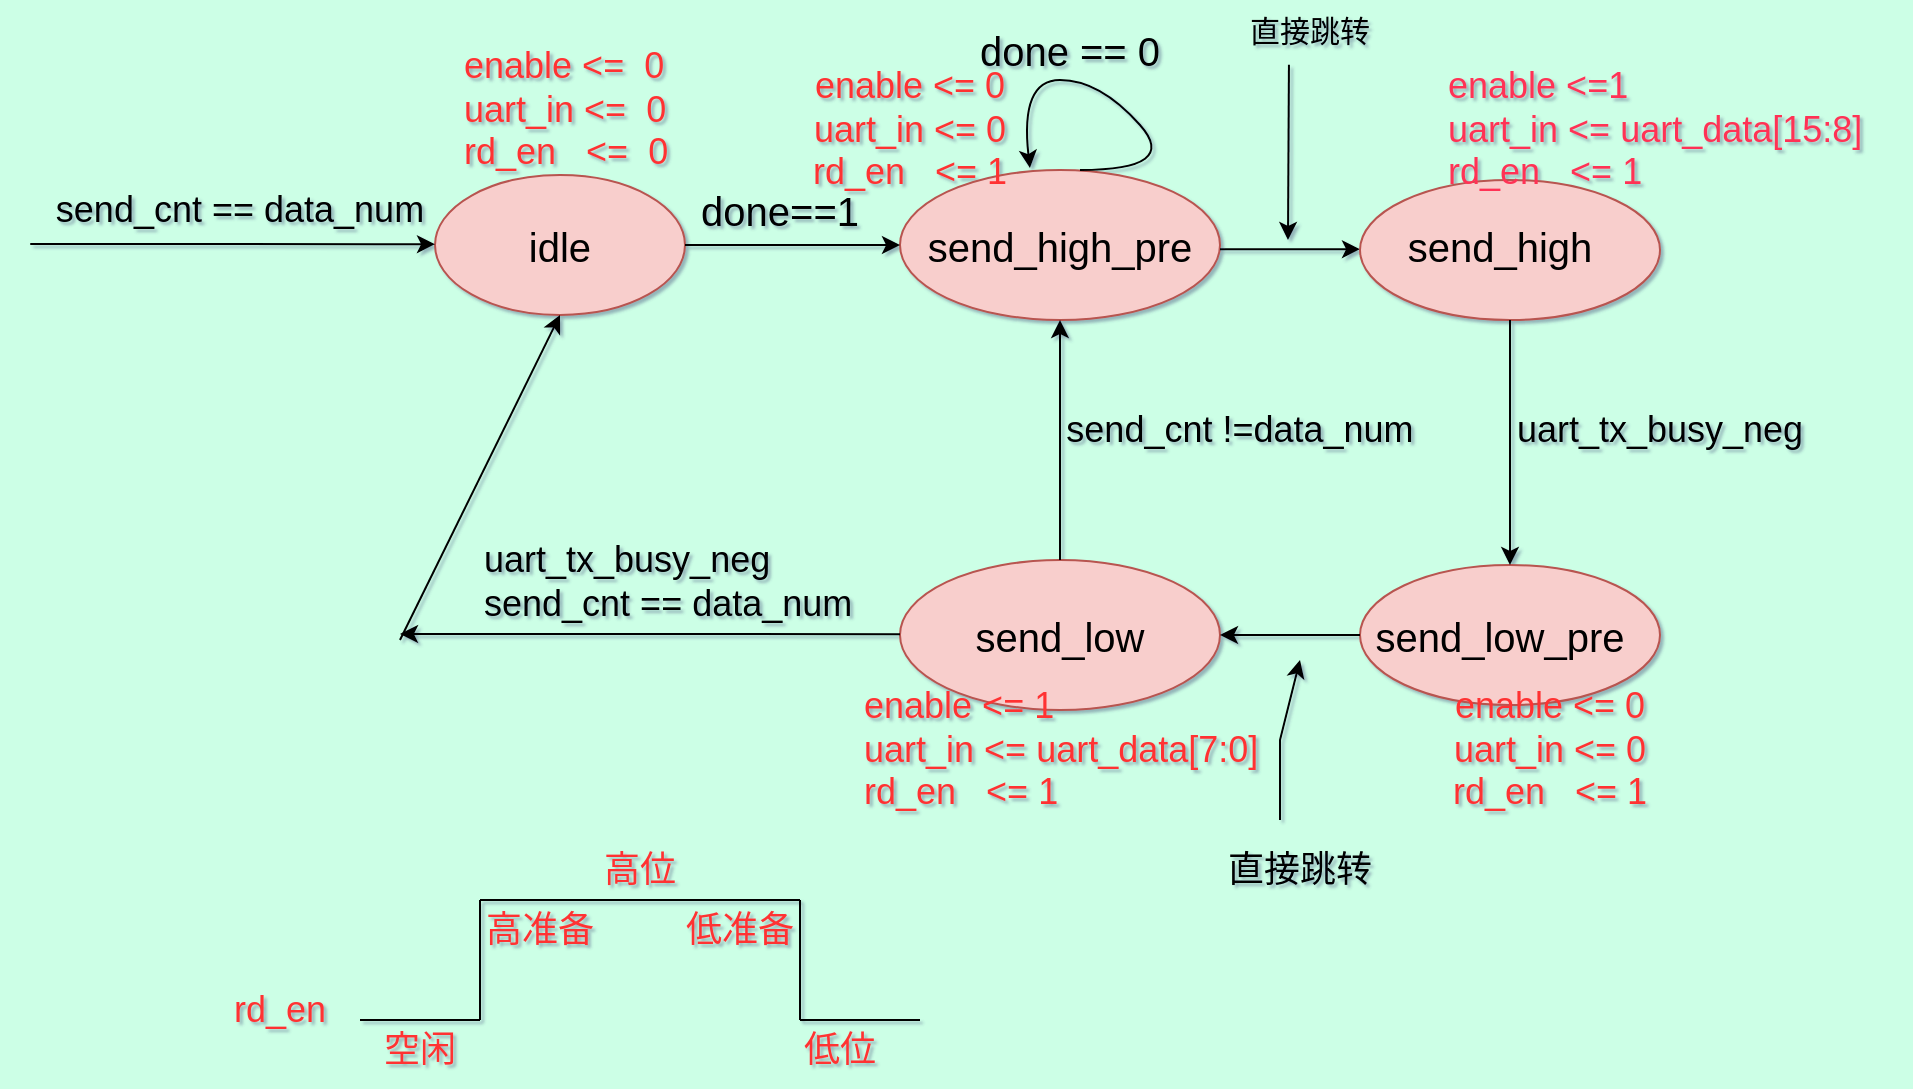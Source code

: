 <mxfile version="17.1.3" type="github">
  <diagram id="HK1vYaXFGeP86o5CCqgt" name="第 1 页">
    <mxGraphModel dx="1609" dy="392" grid="1" gridSize="10" guides="1" tooltips="1" connect="1" arrows="1" fold="1" page="1" pageScale="1" pageWidth="827" pageHeight="1169" background="#CCFFE6" math="0" shadow="1">
      <root>
        <mxCell id="0" />
        <mxCell id="1" parent="0" />
        <mxCell id="KmF9daMEDYKna3JM57QB-1" value="" style="ellipse;whiteSpace=wrap;html=1;fillColor=#f8cecc;strokeColor=#b85450;" parent="1" vertex="1">
          <mxGeometry x="57.5" y="97.5" width="125" height="70" as="geometry" />
        </mxCell>
        <mxCell id="KmF9daMEDYKna3JM57QB-2" value="" style="ellipse;whiteSpace=wrap;html=1;fillColor=#f8cecc;strokeColor=#b85450;" parent="1" vertex="1">
          <mxGeometry x="290" y="95" width="160" height="75" as="geometry" />
        </mxCell>
        <mxCell id="KmF9daMEDYKna3JM57QB-3" value="" style="endArrow=classic;html=1;rounded=0;entryX=0;entryY=0.5;entryDx=0;entryDy=0;exitX=1;exitY=0.5;exitDx=0;exitDy=0;" parent="1" source="KmF9daMEDYKna3JM57QB-1" target="KmF9daMEDYKna3JM57QB-2" edge="1">
          <mxGeometry width="50" height="50" relative="1" as="geometry">
            <mxPoint x="220" y="133" as="sourcePoint" />
            <mxPoint x="280" y="135" as="targetPoint" />
          </mxGeometry>
        </mxCell>
        <mxCell id="KmF9daMEDYKna3JM57QB-5" value="" style="endArrow=classic;html=1;rounded=0;" parent="1" edge="1">
          <mxGeometry width="50" height="50" relative="1" as="geometry">
            <mxPoint x="450" y="134.58" as="sourcePoint" />
            <mxPoint x="520" y="134.58" as="targetPoint" />
          </mxGeometry>
        </mxCell>
        <mxCell id="KmF9daMEDYKna3JM57QB-6" value="" style="ellipse;whiteSpace=wrap;html=1;fillColor=#f8cecc;strokeColor=#b85450;" parent="1" vertex="1">
          <mxGeometry x="520" y="100" width="150" height="70" as="geometry" />
        </mxCell>
        <mxCell id="KmF9daMEDYKna3JM57QB-7" value="" style="ellipse;whiteSpace=wrap;html=1;fillColor=#f8cecc;strokeColor=#b85450;" parent="1" vertex="1">
          <mxGeometry x="520" y="292.5" width="150" height="70" as="geometry" />
        </mxCell>
        <mxCell id="l0r4mPaguNBQTGx_N70y-1" value="" style="endArrow=classic;html=1;rounded=0;entryX=0.5;entryY=0;entryDx=0;entryDy=0;exitX=0.5;exitY=1;exitDx=0;exitDy=0;" parent="1" source="KmF9daMEDYKna3JM57QB-6" target="KmF9daMEDYKna3JM57QB-7" edge="1">
          <mxGeometry width="50" height="50" relative="1" as="geometry">
            <mxPoint x="590" y="190" as="sourcePoint" />
            <mxPoint x="545" y="290" as="targetPoint" />
          </mxGeometry>
        </mxCell>
        <mxCell id="l0r4mPaguNBQTGx_N70y-2" value="" style="ellipse;whiteSpace=wrap;html=1;fillColor=#f8cecc;strokeColor=#b85450;" parent="1" vertex="1">
          <mxGeometry x="290" y="290" width="160" height="75" as="geometry" />
        </mxCell>
        <mxCell id="l0r4mPaguNBQTGx_N70y-3" value="" style="endArrow=classic;html=1;rounded=0;exitX=0;exitY=0.5;exitDx=0;exitDy=0;entryX=1;entryY=0.5;entryDx=0;entryDy=0;" parent="1" source="KmF9daMEDYKna3JM57QB-7" target="l0r4mPaguNBQTGx_N70y-2" edge="1">
          <mxGeometry width="50" height="50" relative="1" as="geometry">
            <mxPoint x="487.5" y="329.58" as="sourcePoint" />
            <mxPoint x="460" y="330" as="targetPoint" />
          </mxGeometry>
        </mxCell>
        <mxCell id="l0r4mPaguNBQTGx_N70y-6" value="" style="endArrow=classic;html=1;rounded=0;entryX=0.5;entryY=1;entryDx=0;entryDy=0;" parent="1" target="KmF9daMEDYKna3JM57QB-1" edge="1">
          <mxGeometry width="50" height="50" relative="1" as="geometry">
            <mxPoint x="40" y="330" as="sourcePoint" />
            <mxPoint x="180" y="250" as="targetPoint" />
          </mxGeometry>
        </mxCell>
        <mxCell id="l0r4mPaguNBQTGx_N70y-7" value="idle" style="text;html=1;strokeColor=none;fillColor=none;align=center;verticalAlign=middle;whiteSpace=wrap;rounded=0;fontSize=20;" parent="1" vertex="1">
          <mxGeometry x="90" y="117.5" width="60" height="30" as="geometry" />
        </mxCell>
        <mxCell id="l0r4mPaguNBQTGx_N70y-8" value="send_high_pre" style="text;html=1;strokeColor=none;fillColor=none;align=center;verticalAlign=middle;whiteSpace=wrap;rounded=0;fontSize=20;" parent="1" vertex="1">
          <mxGeometry x="340" y="117.5" width="60" height="30" as="geometry" />
        </mxCell>
        <mxCell id="l0r4mPaguNBQTGx_N70y-9" value="send_low_pre" style="text;html=1;strokeColor=none;fillColor=none;align=center;verticalAlign=middle;whiteSpace=wrap;rounded=0;fontSize=20;" parent="1" vertex="1">
          <mxGeometry x="560" y="312.5" width="60" height="30" as="geometry" />
        </mxCell>
        <mxCell id="l0r4mPaguNBQTGx_N70y-10" value="send_high" style="text;html=1;strokeColor=none;fillColor=none;align=center;verticalAlign=middle;whiteSpace=wrap;rounded=0;fontSize=20;" parent="1" vertex="1">
          <mxGeometry x="560" y="117.5" width="60" height="30" as="geometry" />
        </mxCell>
        <mxCell id="l0r4mPaguNBQTGx_N70y-11" value="send_low" style="text;html=1;strokeColor=none;fillColor=none;align=center;verticalAlign=middle;whiteSpace=wrap;rounded=0;fontSize=20;" parent="1" vertex="1">
          <mxGeometry x="340" y="312.5" width="60" height="30" as="geometry" />
        </mxCell>
        <mxCell id="l0r4mPaguNBQTGx_N70y-13" value="done==1" style="text;html=1;strokeColor=none;fillColor=none;align=center;verticalAlign=middle;whiteSpace=wrap;rounded=0;fontSize=20;" parent="1" vertex="1">
          <mxGeometry x="200" y="100" width="60" height="30" as="geometry" />
        </mxCell>
        <mxCell id="fpfwsOFUmYjliimoV7OF-3" value="" style="curved=1;endArrow=classic;html=1;rounded=0;entryX=0.406;entryY=-0.013;entryDx=0;entryDy=0;entryPerimeter=0;" edge="1" parent="1" target="KmF9daMEDYKna3JM57QB-2">
          <mxGeometry width="50" height="50" relative="1" as="geometry">
            <mxPoint x="380" y="95" as="sourcePoint" />
            <mxPoint x="350" y="90" as="targetPoint" />
            <Array as="points">
              <mxPoint x="430" y="95" />
              <mxPoint x="390" y="50" />
              <mxPoint x="350" y="50" />
            </Array>
          </mxGeometry>
        </mxCell>
        <mxCell id="fpfwsOFUmYjliimoV7OF-7" value="done == 0" style="text;html=1;strokeColor=none;fillColor=none;align=center;verticalAlign=middle;whiteSpace=wrap;rounded=0;fontSize=20;" vertex="1" parent="1">
          <mxGeometry x="320" y="20" width="110" height="30" as="geometry" />
        </mxCell>
        <mxCell id="fpfwsOFUmYjliimoV7OF-9" value="直接跳转" style="text;html=1;strokeColor=none;fillColor=none;align=center;verticalAlign=middle;whiteSpace=wrap;rounded=0;fontSize=15;" vertex="1" parent="1">
          <mxGeometry x="450" y="10" width="90" height="30" as="geometry" />
        </mxCell>
        <mxCell id="fpfwsOFUmYjliimoV7OF-11" value="" style="endArrow=classic;html=1;rounded=0;fontSize=15;exitX=0.383;exitY=1.08;exitDx=0;exitDy=0;exitPerimeter=0;" edge="1" parent="1" source="fpfwsOFUmYjliimoV7OF-9">
          <mxGeometry width="50" height="50" relative="1" as="geometry">
            <mxPoint x="460" y="100" as="sourcePoint" />
            <mxPoint x="484" y="130" as="targetPoint" />
            <Array as="points" />
          </mxGeometry>
        </mxCell>
        <mxCell id="fpfwsOFUmYjliimoV7OF-12" value="uart_tx_busy_neg" style="text;html=1;strokeColor=none;fillColor=none;align=center;verticalAlign=middle;whiteSpace=wrap;rounded=0;fontSize=18;rotation=0;" vertex="1" parent="1">
          <mxGeometry x="640" y="210" width="60" height="30" as="geometry" />
        </mxCell>
        <mxCell id="fpfwsOFUmYjliimoV7OF-13" value="直接跳转" style="text;html=1;strokeColor=none;fillColor=none;align=center;verticalAlign=middle;whiteSpace=wrap;rounded=0;fontSize=18;" vertex="1" parent="1">
          <mxGeometry x="450" y="430" width="80" height="30" as="geometry" />
        </mxCell>
        <mxCell id="fpfwsOFUmYjliimoV7OF-14" value="" style="endArrow=classic;html=1;rounded=0;fontSize=18;" edge="1" parent="1">
          <mxGeometry width="50" height="50" relative="1" as="geometry">
            <mxPoint x="480" y="420" as="sourcePoint" />
            <mxPoint x="490" y="340" as="targetPoint" />
            <Array as="points">
              <mxPoint x="480" y="380" />
            </Array>
          </mxGeometry>
        </mxCell>
        <mxCell id="fpfwsOFUmYjliimoV7OF-15" value="" style="endArrow=classic;html=1;rounded=0;fontSize=18;" edge="1" parent="1">
          <mxGeometry width="50" height="50" relative="1" as="geometry">
            <mxPoint x="290" y="327.08" as="sourcePoint" />
            <mxPoint x="40" y="327" as="targetPoint" />
          </mxGeometry>
        </mxCell>
        <mxCell id="fpfwsOFUmYjliimoV7OF-16" value="&lt;div&gt;uart_tx_busy_neg&lt;/div&gt;&lt;div&gt;send_cnt == data_num&lt;br&gt;&lt;/div&gt;" style="text;html=1;strokeColor=none;fillColor=none;align=left;verticalAlign=middle;whiteSpace=wrap;rounded=0;fontSize=18;" vertex="1" parent="1">
          <mxGeometry x="80" y="280" width="220" height="42.5" as="geometry" />
        </mxCell>
        <mxCell id="fpfwsOFUmYjliimoV7OF-18" value="" style="endArrow=classic;html=1;rounded=0;fontSize=18;exitX=0.063;exitY=1.067;exitDx=0;exitDy=0;exitPerimeter=0;" edge="1" parent="1" source="fpfwsOFUmYjliimoV7OF-22">
          <mxGeometry width="50" height="50" relative="1" as="geometry">
            <mxPoint x="-90" y="132" as="sourcePoint" />
            <mxPoint x="57.5" y="132.07" as="targetPoint" />
            <Array as="points">
              <mxPoint x="27.5" y="132.07" />
            </Array>
          </mxGeometry>
        </mxCell>
        <mxCell id="fpfwsOFUmYjliimoV7OF-19" value="" style="endArrow=classic;html=1;rounded=0;fontSize=18;exitX=0.5;exitY=0;exitDx=0;exitDy=0;entryX=0.5;entryY=1;entryDx=0;entryDy=0;" edge="1" parent="1" source="l0r4mPaguNBQTGx_N70y-2" target="KmF9daMEDYKna3JM57QB-2">
          <mxGeometry width="50" height="50" relative="1" as="geometry">
            <mxPoint x="250" y="290" as="sourcePoint" />
            <mxPoint x="300" y="240" as="targetPoint" />
          </mxGeometry>
        </mxCell>
        <mxCell id="fpfwsOFUmYjliimoV7OF-20" value="send_cnt !=data_num" style="text;html=1;strokeColor=none;fillColor=none;align=center;verticalAlign=middle;whiteSpace=wrap;rounded=0;fontSize=18;" vertex="1" parent="1">
          <mxGeometry x="370" y="210" width="180" height="30" as="geometry" />
        </mxCell>
        <mxCell id="fpfwsOFUmYjliimoV7OF-22" value="send_cnt == data_num" style="text;html=1;strokeColor=none;fillColor=none;align=center;verticalAlign=middle;whiteSpace=wrap;rounded=0;fontSize=18;" vertex="1" parent="1">
          <mxGeometry x="-160" y="100" width="240" height="30" as="geometry" />
        </mxCell>
        <mxCell id="fpfwsOFUmYjliimoV7OF-23" value="&lt;div&gt;enable &amp;lt;=1&lt;/div&gt;&lt;div&gt;uart_in &amp;lt;= uart_data[15:8]&lt;/div&gt;&lt;div&gt;rd_en&amp;nbsp;&amp;nbsp; &amp;lt;= 1&lt;br&gt;&lt;/div&gt;" style="text;html=1;strokeColor=none;fillColor=none;align=left;verticalAlign=middle;whiteSpace=wrap;rounded=0;fontSize=18;fontColor=#FF3355;" vertex="1" parent="1">
          <mxGeometry x="562" y="60" width="230" height="30" as="geometry" />
        </mxCell>
        <mxCell id="fpfwsOFUmYjliimoV7OF-24" value="&lt;div&gt;enable &amp;lt;= 1&lt;/div&gt;&lt;div&gt;uart_in &amp;lt;= uart_data[7:0]&lt;/div&gt;&lt;div&gt;rd_en&amp;nbsp;&amp;nbsp; &amp;lt;= 1&lt;br&gt;&lt;/div&gt;" style="text;html=1;strokeColor=none;fillColor=none;align=left;verticalAlign=middle;whiteSpace=wrap;rounded=0;fontSize=18;fontColor=#FF3333;" vertex="1" parent="1">
          <mxGeometry x="270" y="370" width="240" height="30" as="geometry" />
        </mxCell>
        <mxCell id="fpfwsOFUmYjliimoV7OF-25" value="&lt;div&gt;enable &amp;lt;= 0&lt;/div&gt;&lt;div&gt;uart_in &amp;lt;= 0&lt;/div&gt;&lt;div&gt;rd_en&amp;nbsp;&amp;nbsp; &amp;lt;= 1&lt;br&gt;&lt;/div&gt;" style="text;html=1;strokeColor=none;fillColor=none;align=center;verticalAlign=middle;whiteSpace=wrap;rounded=0;fontSize=18;fontColor=#FF3333;" vertex="1" parent="1">
          <mxGeometry x="540" y="370" width="150" height="30" as="geometry" />
        </mxCell>
        <mxCell id="fpfwsOFUmYjliimoV7OF-26" value="&lt;div&gt;enable &amp;lt;=&amp;nbsp; 0&lt;/div&gt;&lt;div&gt;uart_in &amp;lt;=&amp;nbsp; 0&lt;/div&gt;&lt;div&gt;rd_en&amp;nbsp;&amp;nbsp; &amp;lt;=&amp;nbsp; 0&lt;br&gt;&lt;/div&gt;" style="text;html=1;strokeColor=none;fillColor=none;align=left;verticalAlign=middle;whiteSpace=wrap;rounded=0;fontSize=18;fontColor=#FF3333;" vertex="1" parent="1">
          <mxGeometry x="70" y="50" width="170" height="30" as="geometry" />
        </mxCell>
        <mxCell id="fpfwsOFUmYjliimoV7OF-28" value="&lt;div&gt;enable &amp;lt;= 0&lt;/div&gt;&lt;div&gt;uart_in &amp;lt;= 0&lt;/div&gt;&lt;div&gt;rd_en&amp;nbsp;&amp;nbsp; &amp;lt;= 1&lt;br&gt;&lt;/div&gt;" style="text;html=1;strokeColor=none;fillColor=none;align=center;verticalAlign=middle;whiteSpace=wrap;rounded=0;fontSize=18;fontColor=#FF3333;" vertex="1" parent="1">
          <mxGeometry x="240" y="60" width="110" height="30" as="geometry" />
        </mxCell>
        <mxCell id="fpfwsOFUmYjliimoV7OF-32" value="" style="endArrow=none;html=1;rounded=0;fontSize=18;fontColor=#FF3333;" edge="1" parent="1">
          <mxGeometry width="50" height="50" relative="1" as="geometry">
            <mxPoint x="80" y="520" as="sourcePoint" />
            <mxPoint x="80" y="460" as="targetPoint" />
            <Array as="points">
              <mxPoint x="80" y="490" />
            </Array>
          </mxGeometry>
        </mxCell>
        <mxCell id="fpfwsOFUmYjliimoV7OF-33" value="" style="endArrow=none;html=1;rounded=0;fontSize=18;fontColor=#FF3333;" edge="1" parent="1">
          <mxGeometry width="50" height="50" relative="1" as="geometry">
            <mxPoint x="80" y="460" as="sourcePoint" />
            <mxPoint x="130" y="460" as="targetPoint" />
          </mxGeometry>
        </mxCell>
        <mxCell id="fpfwsOFUmYjliimoV7OF-34" value="" style="endArrow=none;html=1;rounded=0;fontSize=18;fontColor=#FF3333;" edge="1" parent="1">
          <mxGeometry width="50" height="50" relative="1" as="geometry">
            <mxPoint x="130" y="460" as="sourcePoint" />
            <mxPoint x="180" y="460" as="targetPoint" />
          </mxGeometry>
        </mxCell>
        <mxCell id="fpfwsOFUmYjliimoV7OF-35" value="" style="endArrow=none;html=1;rounded=0;fontSize=18;fontColor=#FF3333;" edge="1" parent="1">
          <mxGeometry width="50" height="50" relative="1" as="geometry">
            <mxPoint x="240" y="460" as="sourcePoint" />
            <mxPoint x="180" y="460" as="targetPoint" />
          </mxGeometry>
        </mxCell>
        <mxCell id="fpfwsOFUmYjliimoV7OF-36" value="" style="endArrow=none;html=1;rounded=0;fontSize=18;fontColor=#FF3333;" edge="1" parent="1">
          <mxGeometry width="50" height="50" relative="1" as="geometry">
            <mxPoint x="20" y="520" as="sourcePoint" />
            <mxPoint x="80" y="520" as="targetPoint" />
          </mxGeometry>
        </mxCell>
        <mxCell id="fpfwsOFUmYjliimoV7OF-37" value="" style="endArrow=none;html=1;rounded=0;fontSize=18;fontColor=#FF3333;" edge="1" parent="1">
          <mxGeometry width="50" height="50" relative="1" as="geometry">
            <mxPoint x="240" y="520" as="sourcePoint" />
            <mxPoint x="300" y="520" as="targetPoint" />
          </mxGeometry>
        </mxCell>
        <mxCell id="fpfwsOFUmYjliimoV7OF-38" value="" style="endArrow=none;html=1;rounded=0;fontSize=18;fontColor=#FF3333;" edge="1" parent="1">
          <mxGeometry width="50" height="50" relative="1" as="geometry">
            <mxPoint x="240" y="520" as="sourcePoint" />
            <mxPoint x="240" y="460" as="targetPoint" />
          </mxGeometry>
        </mxCell>
        <mxCell id="fpfwsOFUmYjliimoV7OF-39" value="rd_en" style="text;html=1;strokeColor=none;fillColor=none;align=center;verticalAlign=middle;whiteSpace=wrap;rounded=0;fontSize=18;fontColor=#FF3333;" vertex="1" parent="1">
          <mxGeometry x="-50" y="500" width="60" height="30" as="geometry" />
        </mxCell>
        <mxCell id="fpfwsOFUmYjliimoV7OF-40" value="空闲" style="text;html=1;strokeColor=none;fillColor=none;align=center;verticalAlign=middle;whiteSpace=wrap;rounded=0;fontSize=18;fontColor=#FF3333;" vertex="1" parent="1">
          <mxGeometry x="20" y="520" width="60" height="30" as="geometry" />
        </mxCell>
        <mxCell id="fpfwsOFUmYjliimoV7OF-41" value="高准备" style="text;html=1;strokeColor=none;fillColor=none;align=center;verticalAlign=middle;whiteSpace=wrap;rounded=0;fontSize=18;fontColor=#FF3333;" vertex="1" parent="1">
          <mxGeometry x="80" y="460" width="60" height="30" as="geometry" />
        </mxCell>
        <mxCell id="fpfwsOFUmYjliimoV7OF-42" value="高位" style="text;html=1;strokeColor=none;fillColor=none;align=center;verticalAlign=middle;whiteSpace=wrap;rounded=0;fontSize=18;fontColor=#FF3333;" vertex="1" parent="1">
          <mxGeometry x="130" y="430" width="60" height="30" as="geometry" />
        </mxCell>
        <mxCell id="fpfwsOFUmYjliimoV7OF-43" value="低准备" style="text;html=1;strokeColor=none;fillColor=none;align=center;verticalAlign=middle;whiteSpace=wrap;rounded=0;fontSize=18;fontColor=#FF3333;" vertex="1" parent="1">
          <mxGeometry x="180" y="460" width="60" height="30" as="geometry" />
        </mxCell>
        <mxCell id="fpfwsOFUmYjliimoV7OF-44" value="低位" style="text;html=1;strokeColor=none;fillColor=none;align=center;verticalAlign=middle;whiteSpace=wrap;rounded=0;fontSize=18;fontColor=#FF3333;" vertex="1" parent="1">
          <mxGeometry x="230" y="520" width="60" height="30" as="geometry" />
        </mxCell>
      </root>
    </mxGraphModel>
  </diagram>
</mxfile>
